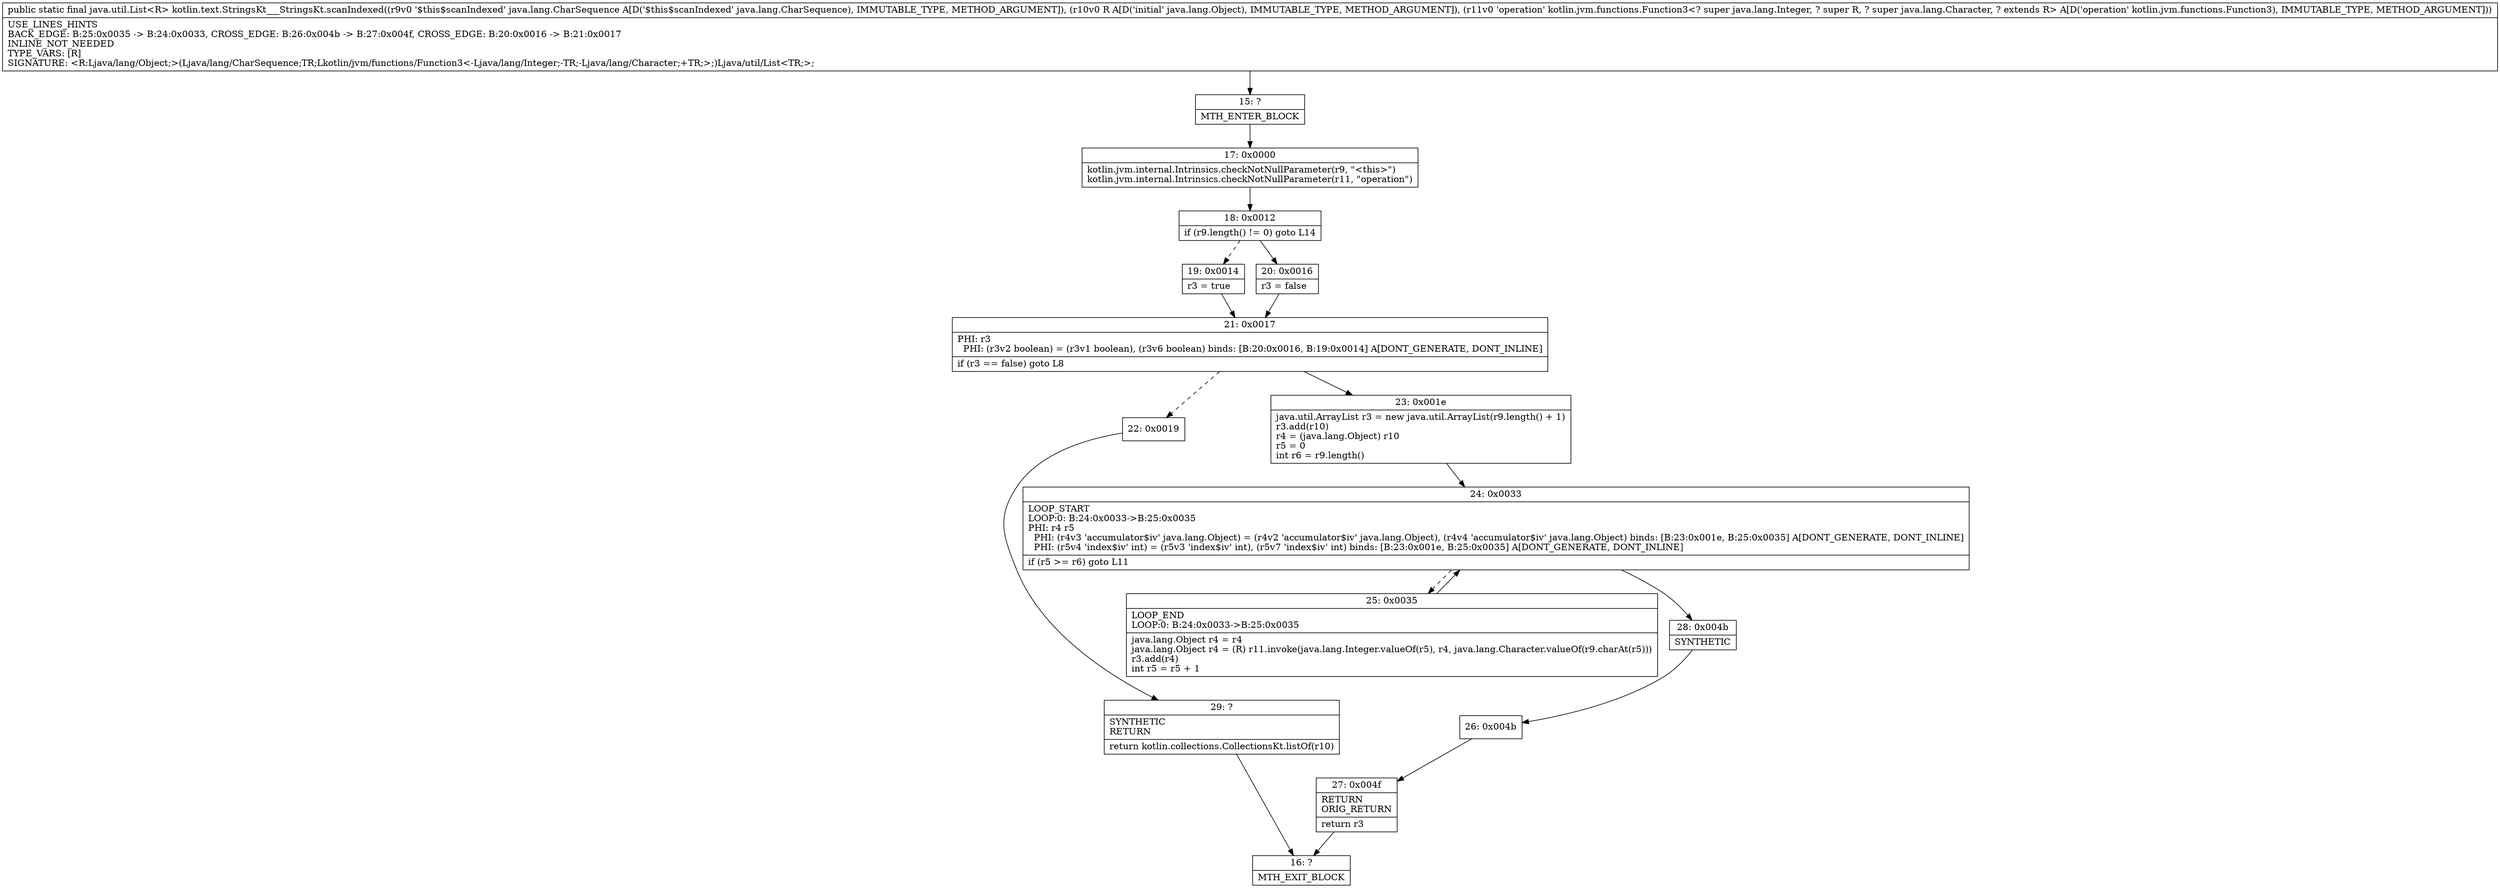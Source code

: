 digraph "CFG forkotlin.text.StringsKt___StringsKt.scanIndexed(Ljava\/lang\/CharSequence;Ljava\/lang\/Object;Lkotlin\/jvm\/functions\/Function3;)Ljava\/util\/List;" {
Node_15 [shape=record,label="{15\:\ ?|MTH_ENTER_BLOCK\l}"];
Node_17 [shape=record,label="{17\:\ 0x0000|kotlin.jvm.internal.Intrinsics.checkNotNullParameter(r9, \"\<this\>\")\lkotlin.jvm.internal.Intrinsics.checkNotNullParameter(r11, \"operation\")\l}"];
Node_18 [shape=record,label="{18\:\ 0x0012|if (r9.length() != 0) goto L14\l}"];
Node_19 [shape=record,label="{19\:\ 0x0014|r3 = true\l}"];
Node_21 [shape=record,label="{21\:\ 0x0017|PHI: r3 \l  PHI: (r3v2 boolean) = (r3v1 boolean), (r3v6 boolean) binds: [B:20:0x0016, B:19:0x0014] A[DONT_GENERATE, DONT_INLINE]\l|if (r3 == false) goto L8\l}"];
Node_22 [shape=record,label="{22\:\ 0x0019}"];
Node_29 [shape=record,label="{29\:\ ?|SYNTHETIC\lRETURN\l|return kotlin.collections.CollectionsKt.listOf(r10)\l}"];
Node_16 [shape=record,label="{16\:\ ?|MTH_EXIT_BLOCK\l}"];
Node_23 [shape=record,label="{23\:\ 0x001e|java.util.ArrayList r3 = new java.util.ArrayList(r9.length() + 1)\lr3.add(r10)\lr4 = (java.lang.Object) r10\lr5 = 0\lint r6 = r9.length()\l}"];
Node_24 [shape=record,label="{24\:\ 0x0033|LOOP_START\lLOOP:0: B:24:0x0033\-\>B:25:0x0035\lPHI: r4 r5 \l  PHI: (r4v3 'accumulator$iv' java.lang.Object) = (r4v2 'accumulator$iv' java.lang.Object), (r4v4 'accumulator$iv' java.lang.Object) binds: [B:23:0x001e, B:25:0x0035] A[DONT_GENERATE, DONT_INLINE]\l  PHI: (r5v4 'index$iv' int) = (r5v3 'index$iv' int), (r5v7 'index$iv' int) binds: [B:23:0x001e, B:25:0x0035] A[DONT_GENERATE, DONT_INLINE]\l|if (r5 \>= r6) goto L11\l}"];
Node_25 [shape=record,label="{25\:\ 0x0035|LOOP_END\lLOOP:0: B:24:0x0033\-\>B:25:0x0035\l|java.lang.Object r4 = r4\ljava.lang.Object r4 = (R) r11.invoke(java.lang.Integer.valueOf(r5), r4, java.lang.Character.valueOf(r9.charAt(r5)))\lr3.add(r4)\lint r5 = r5 + 1\l}"];
Node_28 [shape=record,label="{28\:\ 0x004b|SYNTHETIC\l}"];
Node_26 [shape=record,label="{26\:\ 0x004b}"];
Node_27 [shape=record,label="{27\:\ 0x004f|RETURN\lORIG_RETURN\l|return r3\l}"];
Node_20 [shape=record,label="{20\:\ 0x0016|r3 = false\l}"];
MethodNode[shape=record,label="{public static final java.util.List\<R\> kotlin.text.StringsKt___StringsKt.scanIndexed((r9v0 '$this$scanIndexed' java.lang.CharSequence A[D('$this$scanIndexed' java.lang.CharSequence), IMMUTABLE_TYPE, METHOD_ARGUMENT]), (r10v0 R A[D('initial' java.lang.Object), IMMUTABLE_TYPE, METHOD_ARGUMENT]), (r11v0 'operation' kotlin.jvm.functions.Function3\<? super java.lang.Integer, ? super R, ? super java.lang.Character, ? extends R\> A[D('operation' kotlin.jvm.functions.Function3), IMMUTABLE_TYPE, METHOD_ARGUMENT]))  | USE_LINES_HINTS\lBACK_EDGE: B:25:0x0035 \-\> B:24:0x0033, CROSS_EDGE: B:26:0x004b \-\> B:27:0x004f, CROSS_EDGE: B:20:0x0016 \-\> B:21:0x0017\lINLINE_NOT_NEEDED\lTYPE_VARS: [R]\lSIGNATURE: \<R:Ljava\/lang\/Object;\>(Ljava\/lang\/CharSequence;TR;Lkotlin\/jvm\/functions\/Function3\<\-Ljava\/lang\/Integer;\-TR;\-Ljava\/lang\/Character;+TR;\>;)Ljava\/util\/List\<TR;\>;\l}"];
MethodNode -> Node_15;Node_15 -> Node_17;
Node_17 -> Node_18;
Node_18 -> Node_19[style=dashed];
Node_18 -> Node_20;
Node_19 -> Node_21;
Node_21 -> Node_22[style=dashed];
Node_21 -> Node_23;
Node_22 -> Node_29;
Node_29 -> Node_16;
Node_23 -> Node_24;
Node_24 -> Node_25[style=dashed];
Node_24 -> Node_28;
Node_25 -> Node_24;
Node_28 -> Node_26;
Node_26 -> Node_27;
Node_27 -> Node_16;
Node_20 -> Node_21;
}

